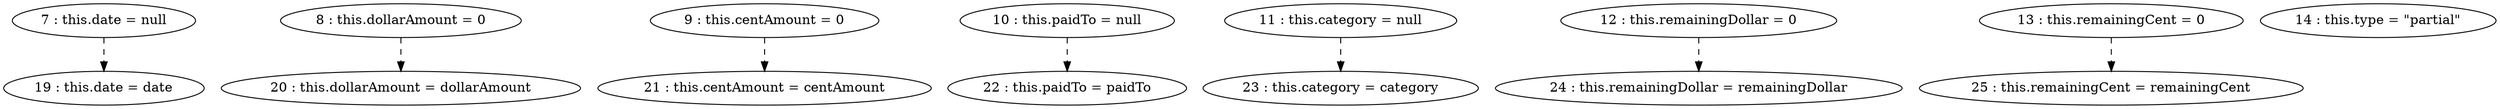 digraph G {
"7 : this.date = null"
"7 : this.date = null" -> "19 : this.date = date" [style=dashed]
"8 : this.dollarAmount = 0"
"8 : this.dollarAmount = 0" -> "20 : this.dollarAmount = dollarAmount" [style=dashed]
"9 : this.centAmount = 0"
"9 : this.centAmount = 0" -> "21 : this.centAmount = centAmount" [style=dashed]
"10 : this.paidTo = null"
"10 : this.paidTo = null" -> "22 : this.paidTo = paidTo" [style=dashed]
"11 : this.category = null"
"11 : this.category = null" -> "23 : this.category = category" [style=dashed]
"12 : this.remainingDollar = 0"
"12 : this.remainingDollar = 0" -> "24 : this.remainingDollar = remainingDollar" [style=dashed]
"13 : this.remainingCent = 0"
"13 : this.remainingCent = 0" -> "25 : this.remainingCent = remainingCent" [style=dashed]
"14 : this.type = \"partial\""
"19 : this.date = date"
"20 : this.dollarAmount = dollarAmount"
"21 : this.centAmount = centAmount"
"22 : this.paidTo = paidTo"
"23 : this.category = category"
"24 : this.remainingDollar = remainingDollar"
"25 : this.remainingCent = remainingCent"
}